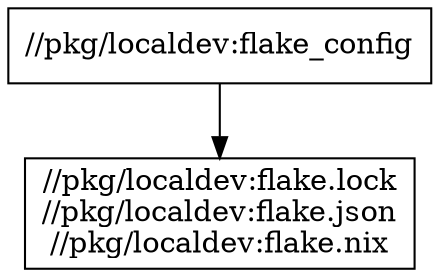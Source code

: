 digraph mygraph {
  node [shape=box];
  "//pkg/localdev:flake_config"
  "//pkg/localdev:flake_config" -> "//pkg/localdev:flake.lock\n//pkg/localdev:flake.json\n//pkg/localdev:flake.nix"
  "//pkg/localdev:flake.lock\n//pkg/localdev:flake.json\n//pkg/localdev:flake.nix"
}
